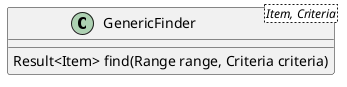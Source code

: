 @startuml
class GenericFinder<Item, Criteria> {
  Result<Item> find(Range range, Criteria criteria)
}
@enduml